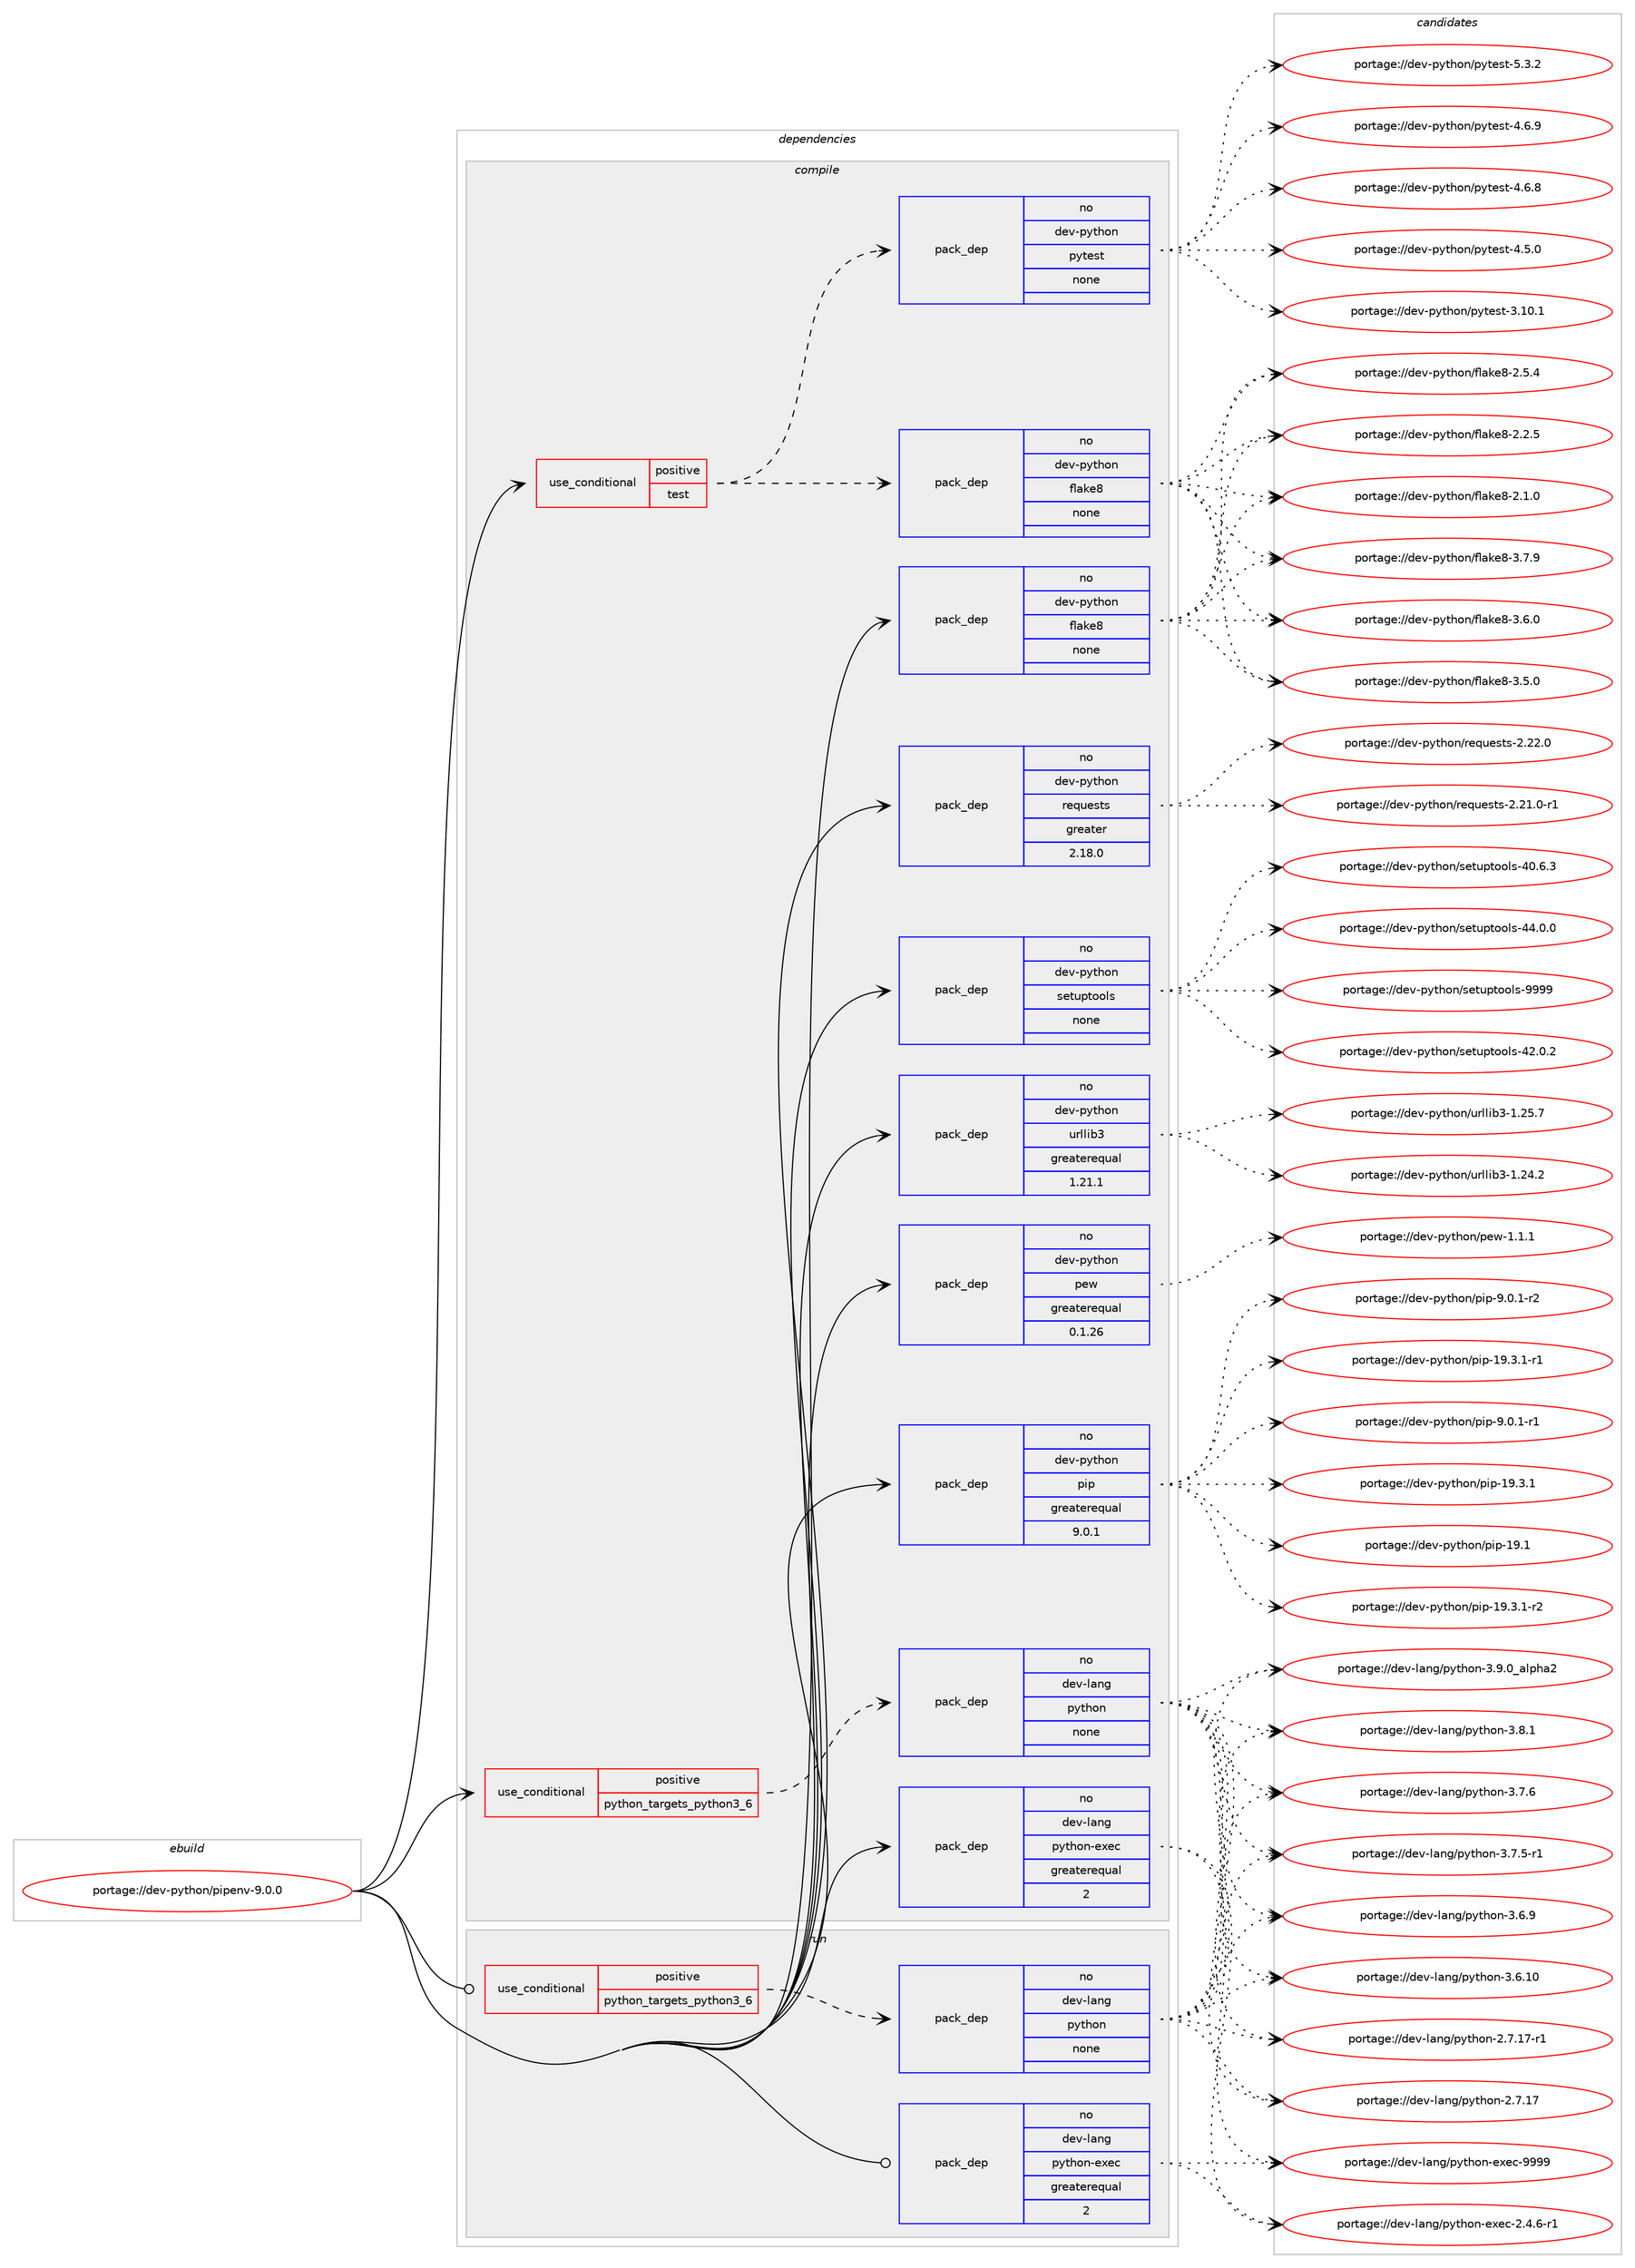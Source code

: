 digraph prolog {

# *************
# Graph options
# *************

newrank=true;
concentrate=true;
compound=true;
graph [rankdir=LR,fontname=Helvetica,fontsize=10,ranksep=1.5];#, ranksep=2.5, nodesep=0.2];
edge  [arrowhead=vee];
node  [fontname=Helvetica,fontsize=10];

# **********
# The ebuild
# **********

subgraph cluster_leftcol {
color=gray;
label=<<i>ebuild</i>>;
id [label="portage://dev-python/pipenv-9.0.0", color=red, width=4, href="../dev-python/pipenv-9.0.0.svg"];
}

# ****************
# The dependencies
# ****************

subgraph cluster_midcol {
color=gray;
label=<<i>dependencies</i>>;
subgraph cluster_compile {
fillcolor="#eeeeee";
style=filled;
label=<<i>compile</i>>;
subgraph cond110746 {
dependency442035 [label=<<TABLE BORDER="0" CELLBORDER="1" CELLSPACING="0" CELLPADDING="4"><TR><TD ROWSPAN="3" CELLPADDING="10">use_conditional</TD></TR><TR><TD>positive</TD></TR><TR><TD>python_targets_python3_6</TD></TR></TABLE>>, shape=none, color=red];
subgraph pack326347 {
dependency442036 [label=<<TABLE BORDER="0" CELLBORDER="1" CELLSPACING="0" CELLPADDING="4" WIDTH="220"><TR><TD ROWSPAN="6" CELLPADDING="30">pack_dep</TD></TR><TR><TD WIDTH="110">no</TD></TR><TR><TD>dev-lang</TD></TR><TR><TD>python</TD></TR><TR><TD>none</TD></TR><TR><TD></TD></TR></TABLE>>, shape=none, color=blue];
}
dependency442035:e -> dependency442036:w [weight=20,style="dashed",arrowhead="vee"];
}
id:e -> dependency442035:w [weight=20,style="solid",arrowhead="vee"];
subgraph cond110747 {
dependency442037 [label=<<TABLE BORDER="0" CELLBORDER="1" CELLSPACING="0" CELLPADDING="4"><TR><TD ROWSPAN="3" CELLPADDING="10">use_conditional</TD></TR><TR><TD>positive</TD></TR><TR><TD>test</TD></TR></TABLE>>, shape=none, color=red];
subgraph pack326348 {
dependency442038 [label=<<TABLE BORDER="0" CELLBORDER="1" CELLSPACING="0" CELLPADDING="4" WIDTH="220"><TR><TD ROWSPAN="6" CELLPADDING="30">pack_dep</TD></TR><TR><TD WIDTH="110">no</TD></TR><TR><TD>dev-python</TD></TR><TR><TD>flake8</TD></TR><TR><TD>none</TD></TR><TR><TD></TD></TR></TABLE>>, shape=none, color=blue];
}
dependency442037:e -> dependency442038:w [weight=20,style="dashed",arrowhead="vee"];
subgraph pack326349 {
dependency442039 [label=<<TABLE BORDER="0" CELLBORDER="1" CELLSPACING="0" CELLPADDING="4" WIDTH="220"><TR><TD ROWSPAN="6" CELLPADDING="30">pack_dep</TD></TR><TR><TD WIDTH="110">no</TD></TR><TR><TD>dev-python</TD></TR><TR><TD>pytest</TD></TR><TR><TD>none</TD></TR><TR><TD></TD></TR></TABLE>>, shape=none, color=blue];
}
dependency442037:e -> dependency442039:w [weight=20,style="dashed",arrowhead="vee"];
}
id:e -> dependency442037:w [weight=20,style="solid",arrowhead="vee"];
subgraph pack326350 {
dependency442040 [label=<<TABLE BORDER="0" CELLBORDER="1" CELLSPACING="0" CELLPADDING="4" WIDTH="220"><TR><TD ROWSPAN="6" CELLPADDING="30">pack_dep</TD></TR><TR><TD WIDTH="110">no</TD></TR><TR><TD>dev-lang</TD></TR><TR><TD>python-exec</TD></TR><TR><TD>greaterequal</TD></TR><TR><TD>2</TD></TR></TABLE>>, shape=none, color=blue];
}
id:e -> dependency442040:w [weight=20,style="solid",arrowhead="vee"];
subgraph pack326351 {
dependency442041 [label=<<TABLE BORDER="0" CELLBORDER="1" CELLSPACING="0" CELLPADDING="4" WIDTH="220"><TR><TD ROWSPAN="6" CELLPADDING="30">pack_dep</TD></TR><TR><TD WIDTH="110">no</TD></TR><TR><TD>dev-python</TD></TR><TR><TD>flake8</TD></TR><TR><TD>none</TD></TR><TR><TD></TD></TR></TABLE>>, shape=none, color=blue];
}
id:e -> dependency442041:w [weight=20,style="solid",arrowhead="vee"];
subgraph pack326352 {
dependency442042 [label=<<TABLE BORDER="0" CELLBORDER="1" CELLSPACING="0" CELLPADDING="4" WIDTH="220"><TR><TD ROWSPAN="6" CELLPADDING="30">pack_dep</TD></TR><TR><TD WIDTH="110">no</TD></TR><TR><TD>dev-python</TD></TR><TR><TD>pew</TD></TR><TR><TD>greaterequal</TD></TR><TR><TD>0.1.26</TD></TR></TABLE>>, shape=none, color=blue];
}
id:e -> dependency442042:w [weight=20,style="solid",arrowhead="vee"];
subgraph pack326353 {
dependency442043 [label=<<TABLE BORDER="0" CELLBORDER="1" CELLSPACING="0" CELLPADDING="4" WIDTH="220"><TR><TD ROWSPAN="6" CELLPADDING="30">pack_dep</TD></TR><TR><TD WIDTH="110">no</TD></TR><TR><TD>dev-python</TD></TR><TR><TD>pip</TD></TR><TR><TD>greaterequal</TD></TR><TR><TD>9.0.1</TD></TR></TABLE>>, shape=none, color=blue];
}
id:e -> dependency442043:w [weight=20,style="solid",arrowhead="vee"];
subgraph pack326354 {
dependency442044 [label=<<TABLE BORDER="0" CELLBORDER="1" CELLSPACING="0" CELLPADDING="4" WIDTH="220"><TR><TD ROWSPAN="6" CELLPADDING="30">pack_dep</TD></TR><TR><TD WIDTH="110">no</TD></TR><TR><TD>dev-python</TD></TR><TR><TD>requests</TD></TR><TR><TD>greater</TD></TR><TR><TD>2.18.0</TD></TR></TABLE>>, shape=none, color=blue];
}
id:e -> dependency442044:w [weight=20,style="solid",arrowhead="vee"];
subgraph pack326355 {
dependency442045 [label=<<TABLE BORDER="0" CELLBORDER="1" CELLSPACING="0" CELLPADDING="4" WIDTH="220"><TR><TD ROWSPAN="6" CELLPADDING="30">pack_dep</TD></TR><TR><TD WIDTH="110">no</TD></TR><TR><TD>dev-python</TD></TR><TR><TD>setuptools</TD></TR><TR><TD>none</TD></TR><TR><TD></TD></TR></TABLE>>, shape=none, color=blue];
}
id:e -> dependency442045:w [weight=20,style="solid",arrowhead="vee"];
subgraph pack326356 {
dependency442046 [label=<<TABLE BORDER="0" CELLBORDER="1" CELLSPACING="0" CELLPADDING="4" WIDTH="220"><TR><TD ROWSPAN="6" CELLPADDING="30">pack_dep</TD></TR><TR><TD WIDTH="110">no</TD></TR><TR><TD>dev-python</TD></TR><TR><TD>urllib3</TD></TR><TR><TD>greaterequal</TD></TR><TR><TD>1.21.1</TD></TR></TABLE>>, shape=none, color=blue];
}
id:e -> dependency442046:w [weight=20,style="solid",arrowhead="vee"];
}
subgraph cluster_compileandrun {
fillcolor="#eeeeee";
style=filled;
label=<<i>compile and run</i>>;
}
subgraph cluster_run {
fillcolor="#eeeeee";
style=filled;
label=<<i>run</i>>;
subgraph cond110748 {
dependency442047 [label=<<TABLE BORDER="0" CELLBORDER="1" CELLSPACING="0" CELLPADDING="4"><TR><TD ROWSPAN="3" CELLPADDING="10">use_conditional</TD></TR><TR><TD>positive</TD></TR><TR><TD>python_targets_python3_6</TD></TR></TABLE>>, shape=none, color=red];
subgraph pack326357 {
dependency442048 [label=<<TABLE BORDER="0" CELLBORDER="1" CELLSPACING="0" CELLPADDING="4" WIDTH="220"><TR><TD ROWSPAN="6" CELLPADDING="30">pack_dep</TD></TR><TR><TD WIDTH="110">no</TD></TR><TR><TD>dev-lang</TD></TR><TR><TD>python</TD></TR><TR><TD>none</TD></TR><TR><TD></TD></TR></TABLE>>, shape=none, color=blue];
}
dependency442047:e -> dependency442048:w [weight=20,style="dashed",arrowhead="vee"];
}
id:e -> dependency442047:w [weight=20,style="solid",arrowhead="odot"];
subgraph pack326358 {
dependency442049 [label=<<TABLE BORDER="0" CELLBORDER="1" CELLSPACING="0" CELLPADDING="4" WIDTH="220"><TR><TD ROWSPAN="6" CELLPADDING="30">pack_dep</TD></TR><TR><TD WIDTH="110">no</TD></TR><TR><TD>dev-lang</TD></TR><TR><TD>python-exec</TD></TR><TR><TD>greaterequal</TD></TR><TR><TD>2</TD></TR></TABLE>>, shape=none, color=blue];
}
id:e -> dependency442049:w [weight=20,style="solid",arrowhead="odot"];
}
}

# **************
# The candidates
# **************

subgraph cluster_choices {
rank=same;
color=gray;
label=<<i>candidates</i>>;

subgraph choice326347 {
color=black;
nodesep=1;
choice10010111845108971101034711212111610411111045514657464895971081121049750 [label="portage://dev-lang/python-3.9.0_alpha2", color=red, width=4,href="../dev-lang/python-3.9.0_alpha2.svg"];
choice100101118451089711010347112121116104111110455146564649 [label="portage://dev-lang/python-3.8.1", color=red, width=4,href="../dev-lang/python-3.8.1.svg"];
choice100101118451089711010347112121116104111110455146554654 [label="portage://dev-lang/python-3.7.6", color=red, width=4,href="../dev-lang/python-3.7.6.svg"];
choice1001011184510897110103471121211161041111104551465546534511449 [label="portage://dev-lang/python-3.7.5-r1", color=red, width=4,href="../dev-lang/python-3.7.5-r1.svg"];
choice100101118451089711010347112121116104111110455146544657 [label="portage://dev-lang/python-3.6.9", color=red, width=4,href="../dev-lang/python-3.6.9.svg"];
choice10010111845108971101034711212111610411111045514654464948 [label="portage://dev-lang/python-3.6.10", color=red, width=4,href="../dev-lang/python-3.6.10.svg"];
choice100101118451089711010347112121116104111110455046554649554511449 [label="portage://dev-lang/python-2.7.17-r1", color=red, width=4,href="../dev-lang/python-2.7.17-r1.svg"];
choice10010111845108971101034711212111610411111045504655464955 [label="portage://dev-lang/python-2.7.17", color=red, width=4,href="../dev-lang/python-2.7.17.svg"];
dependency442036:e -> choice10010111845108971101034711212111610411111045514657464895971081121049750:w [style=dotted,weight="100"];
dependency442036:e -> choice100101118451089711010347112121116104111110455146564649:w [style=dotted,weight="100"];
dependency442036:e -> choice100101118451089711010347112121116104111110455146554654:w [style=dotted,weight="100"];
dependency442036:e -> choice1001011184510897110103471121211161041111104551465546534511449:w [style=dotted,weight="100"];
dependency442036:e -> choice100101118451089711010347112121116104111110455146544657:w [style=dotted,weight="100"];
dependency442036:e -> choice10010111845108971101034711212111610411111045514654464948:w [style=dotted,weight="100"];
dependency442036:e -> choice100101118451089711010347112121116104111110455046554649554511449:w [style=dotted,weight="100"];
dependency442036:e -> choice10010111845108971101034711212111610411111045504655464955:w [style=dotted,weight="100"];
}
subgraph choice326348 {
color=black;
nodesep=1;
choice10010111845112121116104111110471021089710710156455146554657 [label="portage://dev-python/flake8-3.7.9", color=red, width=4,href="../dev-python/flake8-3.7.9.svg"];
choice10010111845112121116104111110471021089710710156455146544648 [label="portage://dev-python/flake8-3.6.0", color=red, width=4,href="../dev-python/flake8-3.6.0.svg"];
choice10010111845112121116104111110471021089710710156455146534648 [label="portage://dev-python/flake8-3.5.0", color=red, width=4,href="../dev-python/flake8-3.5.0.svg"];
choice10010111845112121116104111110471021089710710156455046534652 [label="portage://dev-python/flake8-2.5.4", color=red, width=4,href="../dev-python/flake8-2.5.4.svg"];
choice10010111845112121116104111110471021089710710156455046504653 [label="portage://dev-python/flake8-2.2.5", color=red, width=4,href="../dev-python/flake8-2.2.5.svg"];
choice10010111845112121116104111110471021089710710156455046494648 [label="portage://dev-python/flake8-2.1.0", color=red, width=4,href="../dev-python/flake8-2.1.0.svg"];
dependency442038:e -> choice10010111845112121116104111110471021089710710156455146554657:w [style=dotted,weight="100"];
dependency442038:e -> choice10010111845112121116104111110471021089710710156455146544648:w [style=dotted,weight="100"];
dependency442038:e -> choice10010111845112121116104111110471021089710710156455146534648:w [style=dotted,weight="100"];
dependency442038:e -> choice10010111845112121116104111110471021089710710156455046534652:w [style=dotted,weight="100"];
dependency442038:e -> choice10010111845112121116104111110471021089710710156455046504653:w [style=dotted,weight="100"];
dependency442038:e -> choice10010111845112121116104111110471021089710710156455046494648:w [style=dotted,weight="100"];
}
subgraph choice326349 {
color=black;
nodesep=1;
choice1001011184511212111610411111047112121116101115116455346514650 [label="portage://dev-python/pytest-5.3.2", color=red, width=4,href="../dev-python/pytest-5.3.2.svg"];
choice1001011184511212111610411111047112121116101115116455246544657 [label="portage://dev-python/pytest-4.6.9", color=red, width=4,href="../dev-python/pytest-4.6.9.svg"];
choice1001011184511212111610411111047112121116101115116455246544656 [label="portage://dev-python/pytest-4.6.8", color=red, width=4,href="../dev-python/pytest-4.6.8.svg"];
choice1001011184511212111610411111047112121116101115116455246534648 [label="portage://dev-python/pytest-4.5.0", color=red, width=4,href="../dev-python/pytest-4.5.0.svg"];
choice100101118451121211161041111104711212111610111511645514649484649 [label="portage://dev-python/pytest-3.10.1", color=red, width=4,href="../dev-python/pytest-3.10.1.svg"];
dependency442039:e -> choice1001011184511212111610411111047112121116101115116455346514650:w [style=dotted,weight="100"];
dependency442039:e -> choice1001011184511212111610411111047112121116101115116455246544657:w [style=dotted,weight="100"];
dependency442039:e -> choice1001011184511212111610411111047112121116101115116455246544656:w [style=dotted,weight="100"];
dependency442039:e -> choice1001011184511212111610411111047112121116101115116455246534648:w [style=dotted,weight="100"];
dependency442039:e -> choice100101118451121211161041111104711212111610111511645514649484649:w [style=dotted,weight="100"];
}
subgraph choice326350 {
color=black;
nodesep=1;
choice10010111845108971101034711212111610411111045101120101994557575757 [label="portage://dev-lang/python-exec-9999", color=red, width=4,href="../dev-lang/python-exec-9999.svg"];
choice10010111845108971101034711212111610411111045101120101994550465246544511449 [label="portage://dev-lang/python-exec-2.4.6-r1", color=red, width=4,href="../dev-lang/python-exec-2.4.6-r1.svg"];
dependency442040:e -> choice10010111845108971101034711212111610411111045101120101994557575757:w [style=dotted,weight="100"];
dependency442040:e -> choice10010111845108971101034711212111610411111045101120101994550465246544511449:w [style=dotted,weight="100"];
}
subgraph choice326351 {
color=black;
nodesep=1;
choice10010111845112121116104111110471021089710710156455146554657 [label="portage://dev-python/flake8-3.7.9", color=red, width=4,href="../dev-python/flake8-3.7.9.svg"];
choice10010111845112121116104111110471021089710710156455146544648 [label="portage://dev-python/flake8-3.6.0", color=red, width=4,href="../dev-python/flake8-3.6.0.svg"];
choice10010111845112121116104111110471021089710710156455146534648 [label="portage://dev-python/flake8-3.5.0", color=red, width=4,href="../dev-python/flake8-3.5.0.svg"];
choice10010111845112121116104111110471021089710710156455046534652 [label="portage://dev-python/flake8-2.5.4", color=red, width=4,href="../dev-python/flake8-2.5.4.svg"];
choice10010111845112121116104111110471021089710710156455046504653 [label="portage://dev-python/flake8-2.2.5", color=red, width=4,href="../dev-python/flake8-2.2.5.svg"];
choice10010111845112121116104111110471021089710710156455046494648 [label="portage://dev-python/flake8-2.1.0", color=red, width=4,href="../dev-python/flake8-2.1.0.svg"];
dependency442041:e -> choice10010111845112121116104111110471021089710710156455146554657:w [style=dotted,weight="100"];
dependency442041:e -> choice10010111845112121116104111110471021089710710156455146544648:w [style=dotted,weight="100"];
dependency442041:e -> choice10010111845112121116104111110471021089710710156455146534648:w [style=dotted,weight="100"];
dependency442041:e -> choice10010111845112121116104111110471021089710710156455046534652:w [style=dotted,weight="100"];
dependency442041:e -> choice10010111845112121116104111110471021089710710156455046504653:w [style=dotted,weight="100"];
dependency442041:e -> choice10010111845112121116104111110471021089710710156455046494648:w [style=dotted,weight="100"];
}
subgraph choice326352 {
color=black;
nodesep=1;
choice1001011184511212111610411111047112101119454946494649 [label="portage://dev-python/pew-1.1.1", color=red, width=4,href="../dev-python/pew-1.1.1.svg"];
dependency442042:e -> choice1001011184511212111610411111047112101119454946494649:w [style=dotted,weight="100"];
}
subgraph choice326353 {
color=black;
nodesep=1;
choice10010111845112121116104111110471121051124557464846494511450 [label="portage://dev-python/pip-9.0.1-r2", color=red, width=4,href="../dev-python/pip-9.0.1-r2.svg"];
choice10010111845112121116104111110471121051124557464846494511449 [label="portage://dev-python/pip-9.0.1-r1", color=red, width=4,href="../dev-python/pip-9.0.1-r1.svg"];
choice1001011184511212111610411111047112105112454957465146494511450 [label="portage://dev-python/pip-19.3.1-r2", color=red, width=4,href="../dev-python/pip-19.3.1-r2.svg"];
choice1001011184511212111610411111047112105112454957465146494511449 [label="portage://dev-python/pip-19.3.1-r1", color=red, width=4,href="../dev-python/pip-19.3.1-r1.svg"];
choice100101118451121211161041111104711210511245495746514649 [label="portage://dev-python/pip-19.3.1", color=red, width=4,href="../dev-python/pip-19.3.1.svg"];
choice10010111845112121116104111110471121051124549574649 [label="portage://dev-python/pip-19.1", color=red, width=4,href="../dev-python/pip-19.1.svg"];
dependency442043:e -> choice10010111845112121116104111110471121051124557464846494511450:w [style=dotted,weight="100"];
dependency442043:e -> choice10010111845112121116104111110471121051124557464846494511449:w [style=dotted,weight="100"];
dependency442043:e -> choice1001011184511212111610411111047112105112454957465146494511450:w [style=dotted,weight="100"];
dependency442043:e -> choice1001011184511212111610411111047112105112454957465146494511449:w [style=dotted,weight="100"];
dependency442043:e -> choice100101118451121211161041111104711210511245495746514649:w [style=dotted,weight="100"];
dependency442043:e -> choice10010111845112121116104111110471121051124549574649:w [style=dotted,weight="100"];
}
subgraph choice326354 {
color=black;
nodesep=1;
choice100101118451121211161041111104711410111311710111511611545504650504648 [label="portage://dev-python/requests-2.22.0", color=red, width=4,href="../dev-python/requests-2.22.0.svg"];
choice1001011184511212111610411111047114101113117101115116115455046504946484511449 [label="portage://dev-python/requests-2.21.0-r1", color=red, width=4,href="../dev-python/requests-2.21.0-r1.svg"];
dependency442044:e -> choice100101118451121211161041111104711410111311710111511611545504650504648:w [style=dotted,weight="100"];
dependency442044:e -> choice1001011184511212111610411111047114101113117101115116115455046504946484511449:w [style=dotted,weight="100"];
}
subgraph choice326355 {
color=black;
nodesep=1;
choice10010111845112121116104111110471151011161171121161111111081154557575757 [label="portage://dev-python/setuptools-9999", color=red, width=4,href="../dev-python/setuptools-9999.svg"];
choice100101118451121211161041111104711510111611711211611111110811545525246484648 [label="portage://dev-python/setuptools-44.0.0", color=red, width=4,href="../dev-python/setuptools-44.0.0.svg"];
choice100101118451121211161041111104711510111611711211611111110811545525046484650 [label="portage://dev-python/setuptools-42.0.2", color=red, width=4,href="../dev-python/setuptools-42.0.2.svg"];
choice100101118451121211161041111104711510111611711211611111110811545524846544651 [label="portage://dev-python/setuptools-40.6.3", color=red, width=4,href="../dev-python/setuptools-40.6.3.svg"];
dependency442045:e -> choice10010111845112121116104111110471151011161171121161111111081154557575757:w [style=dotted,weight="100"];
dependency442045:e -> choice100101118451121211161041111104711510111611711211611111110811545525246484648:w [style=dotted,weight="100"];
dependency442045:e -> choice100101118451121211161041111104711510111611711211611111110811545525046484650:w [style=dotted,weight="100"];
dependency442045:e -> choice100101118451121211161041111104711510111611711211611111110811545524846544651:w [style=dotted,weight="100"];
}
subgraph choice326356 {
color=black;
nodesep=1;
choice1001011184511212111610411111047117114108108105985145494650534655 [label="portage://dev-python/urllib3-1.25.7", color=red, width=4,href="../dev-python/urllib3-1.25.7.svg"];
choice1001011184511212111610411111047117114108108105985145494650524650 [label="portage://dev-python/urllib3-1.24.2", color=red, width=4,href="../dev-python/urllib3-1.24.2.svg"];
dependency442046:e -> choice1001011184511212111610411111047117114108108105985145494650534655:w [style=dotted,weight="100"];
dependency442046:e -> choice1001011184511212111610411111047117114108108105985145494650524650:w [style=dotted,weight="100"];
}
subgraph choice326357 {
color=black;
nodesep=1;
choice10010111845108971101034711212111610411111045514657464895971081121049750 [label="portage://dev-lang/python-3.9.0_alpha2", color=red, width=4,href="../dev-lang/python-3.9.0_alpha2.svg"];
choice100101118451089711010347112121116104111110455146564649 [label="portage://dev-lang/python-3.8.1", color=red, width=4,href="../dev-lang/python-3.8.1.svg"];
choice100101118451089711010347112121116104111110455146554654 [label="portage://dev-lang/python-3.7.6", color=red, width=4,href="../dev-lang/python-3.7.6.svg"];
choice1001011184510897110103471121211161041111104551465546534511449 [label="portage://dev-lang/python-3.7.5-r1", color=red, width=4,href="../dev-lang/python-3.7.5-r1.svg"];
choice100101118451089711010347112121116104111110455146544657 [label="portage://dev-lang/python-3.6.9", color=red, width=4,href="../dev-lang/python-3.6.9.svg"];
choice10010111845108971101034711212111610411111045514654464948 [label="portage://dev-lang/python-3.6.10", color=red, width=4,href="../dev-lang/python-3.6.10.svg"];
choice100101118451089711010347112121116104111110455046554649554511449 [label="portage://dev-lang/python-2.7.17-r1", color=red, width=4,href="../dev-lang/python-2.7.17-r1.svg"];
choice10010111845108971101034711212111610411111045504655464955 [label="portage://dev-lang/python-2.7.17", color=red, width=4,href="../dev-lang/python-2.7.17.svg"];
dependency442048:e -> choice10010111845108971101034711212111610411111045514657464895971081121049750:w [style=dotted,weight="100"];
dependency442048:e -> choice100101118451089711010347112121116104111110455146564649:w [style=dotted,weight="100"];
dependency442048:e -> choice100101118451089711010347112121116104111110455146554654:w [style=dotted,weight="100"];
dependency442048:e -> choice1001011184510897110103471121211161041111104551465546534511449:w [style=dotted,weight="100"];
dependency442048:e -> choice100101118451089711010347112121116104111110455146544657:w [style=dotted,weight="100"];
dependency442048:e -> choice10010111845108971101034711212111610411111045514654464948:w [style=dotted,weight="100"];
dependency442048:e -> choice100101118451089711010347112121116104111110455046554649554511449:w [style=dotted,weight="100"];
dependency442048:e -> choice10010111845108971101034711212111610411111045504655464955:w [style=dotted,weight="100"];
}
subgraph choice326358 {
color=black;
nodesep=1;
choice10010111845108971101034711212111610411111045101120101994557575757 [label="portage://dev-lang/python-exec-9999", color=red, width=4,href="../dev-lang/python-exec-9999.svg"];
choice10010111845108971101034711212111610411111045101120101994550465246544511449 [label="portage://dev-lang/python-exec-2.4.6-r1", color=red, width=4,href="../dev-lang/python-exec-2.4.6-r1.svg"];
dependency442049:e -> choice10010111845108971101034711212111610411111045101120101994557575757:w [style=dotted,weight="100"];
dependency442049:e -> choice10010111845108971101034711212111610411111045101120101994550465246544511449:w [style=dotted,weight="100"];
}
}

}

